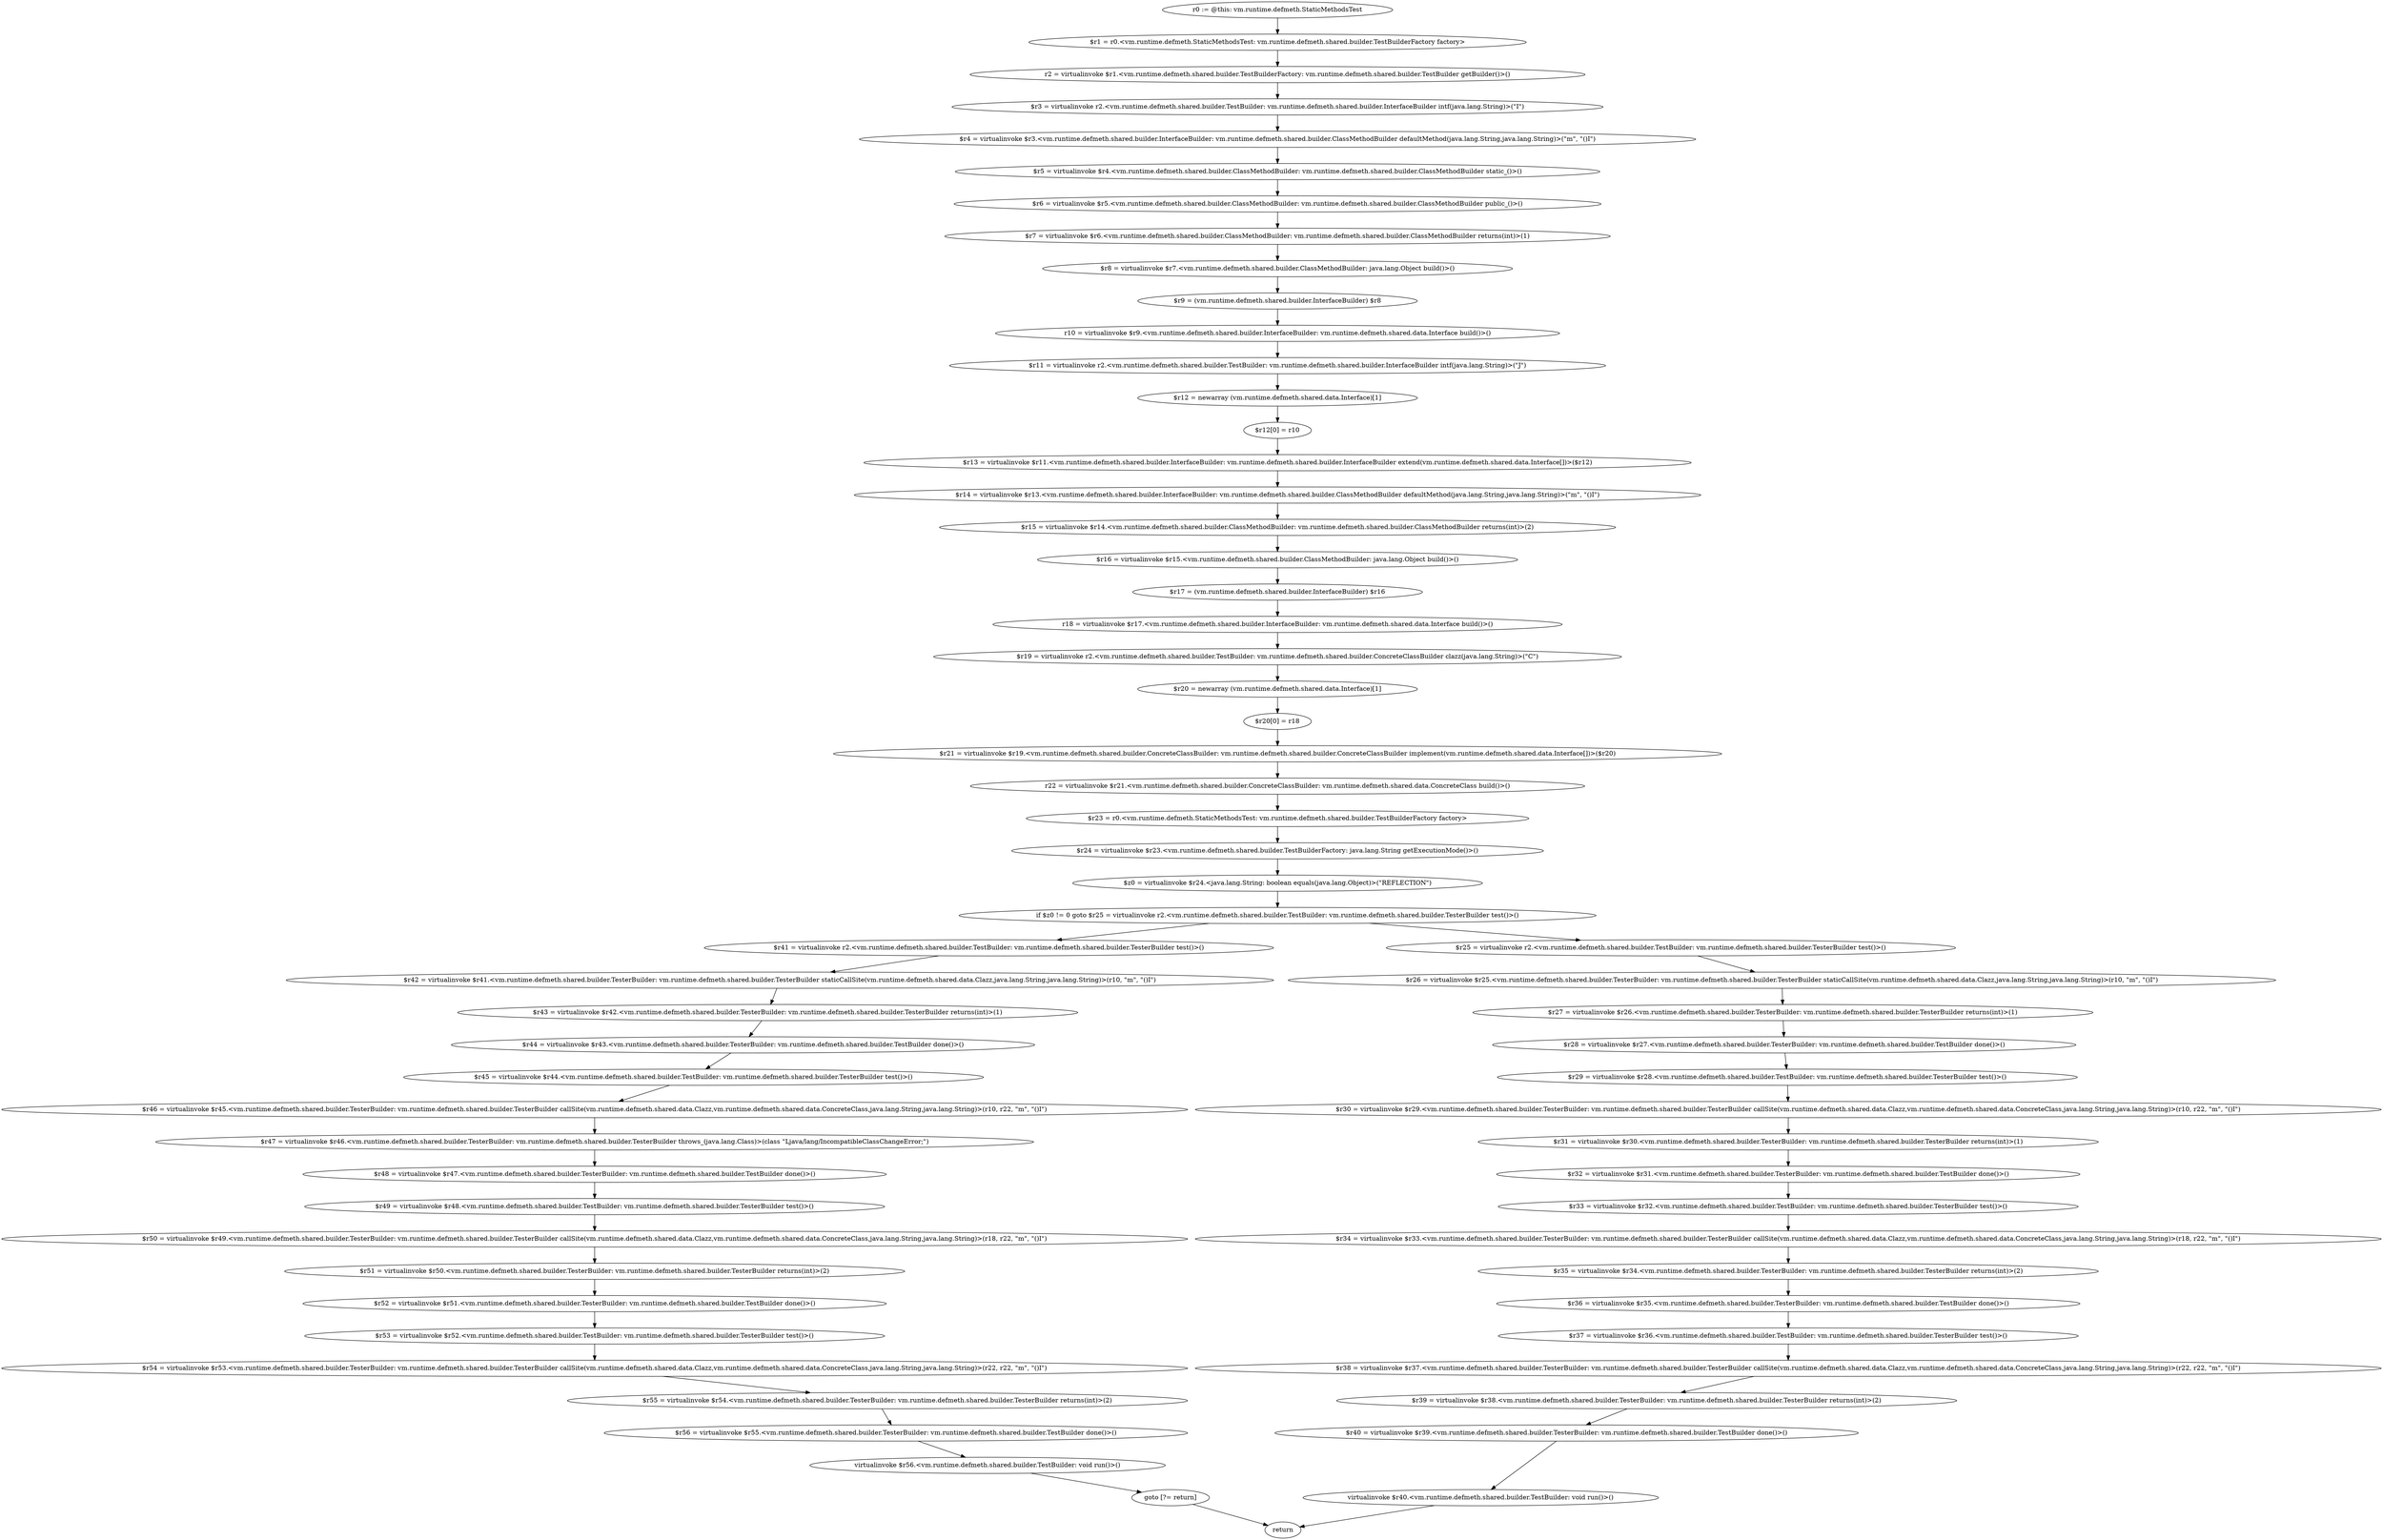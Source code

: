 digraph "unitGraph" {
    "r0 := @this: vm.runtime.defmeth.StaticMethodsTest"
    "$r1 = r0.<vm.runtime.defmeth.StaticMethodsTest: vm.runtime.defmeth.shared.builder.TestBuilderFactory factory>"
    "r2 = virtualinvoke $r1.<vm.runtime.defmeth.shared.builder.TestBuilderFactory: vm.runtime.defmeth.shared.builder.TestBuilder getBuilder()>()"
    "$r3 = virtualinvoke r2.<vm.runtime.defmeth.shared.builder.TestBuilder: vm.runtime.defmeth.shared.builder.InterfaceBuilder intf(java.lang.String)>(\"I\")"
    "$r4 = virtualinvoke $r3.<vm.runtime.defmeth.shared.builder.InterfaceBuilder: vm.runtime.defmeth.shared.builder.ClassMethodBuilder defaultMethod(java.lang.String,java.lang.String)>(\"m\", \"()I\")"
    "$r5 = virtualinvoke $r4.<vm.runtime.defmeth.shared.builder.ClassMethodBuilder: vm.runtime.defmeth.shared.builder.ClassMethodBuilder static_()>()"
    "$r6 = virtualinvoke $r5.<vm.runtime.defmeth.shared.builder.ClassMethodBuilder: vm.runtime.defmeth.shared.builder.ClassMethodBuilder public_()>()"
    "$r7 = virtualinvoke $r6.<vm.runtime.defmeth.shared.builder.ClassMethodBuilder: vm.runtime.defmeth.shared.builder.ClassMethodBuilder returns(int)>(1)"
    "$r8 = virtualinvoke $r7.<vm.runtime.defmeth.shared.builder.ClassMethodBuilder: java.lang.Object build()>()"
    "$r9 = (vm.runtime.defmeth.shared.builder.InterfaceBuilder) $r8"
    "r10 = virtualinvoke $r9.<vm.runtime.defmeth.shared.builder.InterfaceBuilder: vm.runtime.defmeth.shared.data.Interface build()>()"
    "$r11 = virtualinvoke r2.<vm.runtime.defmeth.shared.builder.TestBuilder: vm.runtime.defmeth.shared.builder.InterfaceBuilder intf(java.lang.String)>(\"J\")"
    "$r12 = newarray (vm.runtime.defmeth.shared.data.Interface)[1]"
    "$r12[0] = r10"
    "$r13 = virtualinvoke $r11.<vm.runtime.defmeth.shared.builder.InterfaceBuilder: vm.runtime.defmeth.shared.builder.InterfaceBuilder extend(vm.runtime.defmeth.shared.data.Interface[])>($r12)"
    "$r14 = virtualinvoke $r13.<vm.runtime.defmeth.shared.builder.InterfaceBuilder: vm.runtime.defmeth.shared.builder.ClassMethodBuilder defaultMethod(java.lang.String,java.lang.String)>(\"m\", \"()I\")"
    "$r15 = virtualinvoke $r14.<vm.runtime.defmeth.shared.builder.ClassMethodBuilder: vm.runtime.defmeth.shared.builder.ClassMethodBuilder returns(int)>(2)"
    "$r16 = virtualinvoke $r15.<vm.runtime.defmeth.shared.builder.ClassMethodBuilder: java.lang.Object build()>()"
    "$r17 = (vm.runtime.defmeth.shared.builder.InterfaceBuilder) $r16"
    "r18 = virtualinvoke $r17.<vm.runtime.defmeth.shared.builder.InterfaceBuilder: vm.runtime.defmeth.shared.data.Interface build()>()"
    "$r19 = virtualinvoke r2.<vm.runtime.defmeth.shared.builder.TestBuilder: vm.runtime.defmeth.shared.builder.ConcreteClassBuilder clazz(java.lang.String)>(\"C\")"
    "$r20 = newarray (vm.runtime.defmeth.shared.data.Interface)[1]"
    "$r20[0] = r18"
    "$r21 = virtualinvoke $r19.<vm.runtime.defmeth.shared.builder.ConcreteClassBuilder: vm.runtime.defmeth.shared.builder.ConcreteClassBuilder implement(vm.runtime.defmeth.shared.data.Interface[])>($r20)"
    "r22 = virtualinvoke $r21.<vm.runtime.defmeth.shared.builder.ConcreteClassBuilder: vm.runtime.defmeth.shared.data.ConcreteClass build()>()"
    "$r23 = r0.<vm.runtime.defmeth.StaticMethodsTest: vm.runtime.defmeth.shared.builder.TestBuilderFactory factory>"
    "$r24 = virtualinvoke $r23.<vm.runtime.defmeth.shared.builder.TestBuilderFactory: java.lang.String getExecutionMode()>()"
    "$z0 = virtualinvoke $r24.<java.lang.String: boolean equals(java.lang.Object)>(\"REFLECTION\")"
    "if $z0 != 0 goto $r25 = virtualinvoke r2.<vm.runtime.defmeth.shared.builder.TestBuilder: vm.runtime.defmeth.shared.builder.TesterBuilder test()>()"
    "$r41 = virtualinvoke r2.<vm.runtime.defmeth.shared.builder.TestBuilder: vm.runtime.defmeth.shared.builder.TesterBuilder test()>()"
    "$r42 = virtualinvoke $r41.<vm.runtime.defmeth.shared.builder.TesterBuilder: vm.runtime.defmeth.shared.builder.TesterBuilder staticCallSite(vm.runtime.defmeth.shared.data.Clazz,java.lang.String,java.lang.String)>(r10, \"m\", \"()I\")"
    "$r43 = virtualinvoke $r42.<vm.runtime.defmeth.shared.builder.TesterBuilder: vm.runtime.defmeth.shared.builder.TesterBuilder returns(int)>(1)"
    "$r44 = virtualinvoke $r43.<vm.runtime.defmeth.shared.builder.TesterBuilder: vm.runtime.defmeth.shared.builder.TestBuilder done()>()"
    "$r45 = virtualinvoke $r44.<vm.runtime.defmeth.shared.builder.TestBuilder: vm.runtime.defmeth.shared.builder.TesterBuilder test()>()"
    "$r46 = virtualinvoke $r45.<vm.runtime.defmeth.shared.builder.TesterBuilder: vm.runtime.defmeth.shared.builder.TesterBuilder callSite(vm.runtime.defmeth.shared.data.Clazz,vm.runtime.defmeth.shared.data.ConcreteClass,java.lang.String,java.lang.String)>(r10, r22, \"m\", \"()I\")"
    "$r47 = virtualinvoke $r46.<vm.runtime.defmeth.shared.builder.TesterBuilder: vm.runtime.defmeth.shared.builder.TesterBuilder throws_(java.lang.Class)>(class \"Ljava/lang/IncompatibleClassChangeError;\")"
    "$r48 = virtualinvoke $r47.<vm.runtime.defmeth.shared.builder.TesterBuilder: vm.runtime.defmeth.shared.builder.TestBuilder done()>()"
    "$r49 = virtualinvoke $r48.<vm.runtime.defmeth.shared.builder.TestBuilder: vm.runtime.defmeth.shared.builder.TesterBuilder test()>()"
    "$r50 = virtualinvoke $r49.<vm.runtime.defmeth.shared.builder.TesterBuilder: vm.runtime.defmeth.shared.builder.TesterBuilder callSite(vm.runtime.defmeth.shared.data.Clazz,vm.runtime.defmeth.shared.data.ConcreteClass,java.lang.String,java.lang.String)>(r18, r22, \"m\", \"()I\")"
    "$r51 = virtualinvoke $r50.<vm.runtime.defmeth.shared.builder.TesterBuilder: vm.runtime.defmeth.shared.builder.TesterBuilder returns(int)>(2)"
    "$r52 = virtualinvoke $r51.<vm.runtime.defmeth.shared.builder.TesterBuilder: vm.runtime.defmeth.shared.builder.TestBuilder done()>()"
    "$r53 = virtualinvoke $r52.<vm.runtime.defmeth.shared.builder.TestBuilder: vm.runtime.defmeth.shared.builder.TesterBuilder test()>()"
    "$r54 = virtualinvoke $r53.<vm.runtime.defmeth.shared.builder.TesterBuilder: vm.runtime.defmeth.shared.builder.TesterBuilder callSite(vm.runtime.defmeth.shared.data.Clazz,vm.runtime.defmeth.shared.data.ConcreteClass,java.lang.String,java.lang.String)>(r22, r22, \"m\", \"()I\")"
    "$r55 = virtualinvoke $r54.<vm.runtime.defmeth.shared.builder.TesterBuilder: vm.runtime.defmeth.shared.builder.TesterBuilder returns(int)>(2)"
    "$r56 = virtualinvoke $r55.<vm.runtime.defmeth.shared.builder.TesterBuilder: vm.runtime.defmeth.shared.builder.TestBuilder done()>()"
    "virtualinvoke $r56.<vm.runtime.defmeth.shared.builder.TestBuilder: void run()>()"
    "goto [?= return]"
    "$r25 = virtualinvoke r2.<vm.runtime.defmeth.shared.builder.TestBuilder: vm.runtime.defmeth.shared.builder.TesterBuilder test()>()"
    "$r26 = virtualinvoke $r25.<vm.runtime.defmeth.shared.builder.TesterBuilder: vm.runtime.defmeth.shared.builder.TesterBuilder staticCallSite(vm.runtime.defmeth.shared.data.Clazz,java.lang.String,java.lang.String)>(r10, \"m\", \"()I\")"
    "$r27 = virtualinvoke $r26.<vm.runtime.defmeth.shared.builder.TesterBuilder: vm.runtime.defmeth.shared.builder.TesterBuilder returns(int)>(1)"
    "$r28 = virtualinvoke $r27.<vm.runtime.defmeth.shared.builder.TesterBuilder: vm.runtime.defmeth.shared.builder.TestBuilder done()>()"
    "$r29 = virtualinvoke $r28.<vm.runtime.defmeth.shared.builder.TestBuilder: vm.runtime.defmeth.shared.builder.TesterBuilder test()>()"
    "$r30 = virtualinvoke $r29.<vm.runtime.defmeth.shared.builder.TesterBuilder: vm.runtime.defmeth.shared.builder.TesterBuilder callSite(vm.runtime.defmeth.shared.data.Clazz,vm.runtime.defmeth.shared.data.ConcreteClass,java.lang.String,java.lang.String)>(r10, r22, \"m\", \"()I\")"
    "$r31 = virtualinvoke $r30.<vm.runtime.defmeth.shared.builder.TesterBuilder: vm.runtime.defmeth.shared.builder.TesterBuilder returns(int)>(1)"
    "$r32 = virtualinvoke $r31.<vm.runtime.defmeth.shared.builder.TesterBuilder: vm.runtime.defmeth.shared.builder.TestBuilder done()>()"
    "$r33 = virtualinvoke $r32.<vm.runtime.defmeth.shared.builder.TestBuilder: vm.runtime.defmeth.shared.builder.TesterBuilder test()>()"
    "$r34 = virtualinvoke $r33.<vm.runtime.defmeth.shared.builder.TesterBuilder: vm.runtime.defmeth.shared.builder.TesterBuilder callSite(vm.runtime.defmeth.shared.data.Clazz,vm.runtime.defmeth.shared.data.ConcreteClass,java.lang.String,java.lang.String)>(r18, r22, \"m\", \"()I\")"
    "$r35 = virtualinvoke $r34.<vm.runtime.defmeth.shared.builder.TesterBuilder: vm.runtime.defmeth.shared.builder.TesterBuilder returns(int)>(2)"
    "$r36 = virtualinvoke $r35.<vm.runtime.defmeth.shared.builder.TesterBuilder: vm.runtime.defmeth.shared.builder.TestBuilder done()>()"
    "$r37 = virtualinvoke $r36.<vm.runtime.defmeth.shared.builder.TestBuilder: vm.runtime.defmeth.shared.builder.TesterBuilder test()>()"
    "$r38 = virtualinvoke $r37.<vm.runtime.defmeth.shared.builder.TesterBuilder: vm.runtime.defmeth.shared.builder.TesterBuilder callSite(vm.runtime.defmeth.shared.data.Clazz,vm.runtime.defmeth.shared.data.ConcreteClass,java.lang.String,java.lang.String)>(r22, r22, \"m\", \"()I\")"
    "$r39 = virtualinvoke $r38.<vm.runtime.defmeth.shared.builder.TesterBuilder: vm.runtime.defmeth.shared.builder.TesterBuilder returns(int)>(2)"
    "$r40 = virtualinvoke $r39.<vm.runtime.defmeth.shared.builder.TesterBuilder: vm.runtime.defmeth.shared.builder.TestBuilder done()>()"
    "virtualinvoke $r40.<vm.runtime.defmeth.shared.builder.TestBuilder: void run()>()"
    "return"
    "r0 := @this: vm.runtime.defmeth.StaticMethodsTest"->"$r1 = r0.<vm.runtime.defmeth.StaticMethodsTest: vm.runtime.defmeth.shared.builder.TestBuilderFactory factory>";
    "$r1 = r0.<vm.runtime.defmeth.StaticMethodsTest: vm.runtime.defmeth.shared.builder.TestBuilderFactory factory>"->"r2 = virtualinvoke $r1.<vm.runtime.defmeth.shared.builder.TestBuilderFactory: vm.runtime.defmeth.shared.builder.TestBuilder getBuilder()>()";
    "r2 = virtualinvoke $r1.<vm.runtime.defmeth.shared.builder.TestBuilderFactory: vm.runtime.defmeth.shared.builder.TestBuilder getBuilder()>()"->"$r3 = virtualinvoke r2.<vm.runtime.defmeth.shared.builder.TestBuilder: vm.runtime.defmeth.shared.builder.InterfaceBuilder intf(java.lang.String)>(\"I\")";
    "$r3 = virtualinvoke r2.<vm.runtime.defmeth.shared.builder.TestBuilder: vm.runtime.defmeth.shared.builder.InterfaceBuilder intf(java.lang.String)>(\"I\")"->"$r4 = virtualinvoke $r3.<vm.runtime.defmeth.shared.builder.InterfaceBuilder: vm.runtime.defmeth.shared.builder.ClassMethodBuilder defaultMethod(java.lang.String,java.lang.String)>(\"m\", \"()I\")";
    "$r4 = virtualinvoke $r3.<vm.runtime.defmeth.shared.builder.InterfaceBuilder: vm.runtime.defmeth.shared.builder.ClassMethodBuilder defaultMethod(java.lang.String,java.lang.String)>(\"m\", \"()I\")"->"$r5 = virtualinvoke $r4.<vm.runtime.defmeth.shared.builder.ClassMethodBuilder: vm.runtime.defmeth.shared.builder.ClassMethodBuilder static_()>()";
    "$r5 = virtualinvoke $r4.<vm.runtime.defmeth.shared.builder.ClassMethodBuilder: vm.runtime.defmeth.shared.builder.ClassMethodBuilder static_()>()"->"$r6 = virtualinvoke $r5.<vm.runtime.defmeth.shared.builder.ClassMethodBuilder: vm.runtime.defmeth.shared.builder.ClassMethodBuilder public_()>()";
    "$r6 = virtualinvoke $r5.<vm.runtime.defmeth.shared.builder.ClassMethodBuilder: vm.runtime.defmeth.shared.builder.ClassMethodBuilder public_()>()"->"$r7 = virtualinvoke $r6.<vm.runtime.defmeth.shared.builder.ClassMethodBuilder: vm.runtime.defmeth.shared.builder.ClassMethodBuilder returns(int)>(1)";
    "$r7 = virtualinvoke $r6.<vm.runtime.defmeth.shared.builder.ClassMethodBuilder: vm.runtime.defmeth.shared.builder.ClassMethodBuilder returns(int)>(1)"->"$r8 = virtualinvoke $r7.<vm.runtime.defmeth.shared.builder.ClassMethodBuilder: java.lang.Object build()>()";
    "$r8 = virtualinvoke $r7.<vm.runtime.defmeth.shared.builder.ClassMethodBuilder: java.lang.Object build()>()"->"$r9 = (vm.runtime.defmeth.shared.builder.InterfaceBuilder) $r8";
    "$r9 = (vm.runtime.defmeth.shared.builder.InterfaceBuilder) $r8"->"r10 = virtualinvoke $r9.<vm.runtime.defmeth.shared.builder.InterfaceBuilder: vm.runtime.defmeth.shared.data.Interface build()>()";
    "r10 = virtualinvoke $r9.<vm.runtime.defmeth.shared.builder.InterfaceBuilder: vm.runtime.defmeth.shared.data.Interface build()>()"->"$r11 = virtualinvoke r2.<vm.runtime.defmeth.shared.builder.TestBuilder: vm.runtime.defmeth.shared.builder.InterfaceBuilder intf(java.lang.String)>(\"J\")";
    "$r11 = virtualinvoke r2.<vm.runtime.defmeth.shared.builder.TestBuilder: vm.runtime.defmeth.shared.builder.InterfaceBuilder intf(java.lang.String)>(\"J\")"->"$r12 = newarray (vm.runtime.defmeth.shared.data.Interface)[1]";
    "$r12 = newarray (vm.runtime.defmeth.shared.data.Interface)[1]"->"$r12[0] = r10";
    "$r12[0] = r10"->"$r13 = virtualinvoke $r11.<vm.runtime.defmeth.shared.builder.InterfaceBuilder: vm.runtime.defmeth.shared.builder.InterfaceBuilder extend(vm.runtime.defmeth.shared.data.Interface[])>($r12)";
    "$r13 = virtualinvoke $r11.<vm.runtime.defmeth.shared.builder.InterfaceBuilder: vm.runtime.defmeth.shared.builder.InterfaceBuilder extend(vm.runtime.defmeth.shared.data.Interface[])>($r12)"->"$r14 = virtualinvoke $r13.<vm.runtime.defmeth.shared.builder.InterfaceBuilder: vm.runtime.defmeth.shared.builder.ClassMethodBuilder defaultMethod(java.lang.String,java.lang.String)>(\"m\", \"()I\")";
    "$r14 = virtualinvoke $r13.<vm.runtime.defmeth.shared.builder.InterfaceBuilder: vm.runtime.defmeth.shared.builder.ClassMethodBuilder defaultMethod(java.lang.String,java.lang.String)>(\"m\", \"()I\")"->"$r15 = virtualinvoke $r14.<vm.runtime.defmeth.shared.builder.ClassMethodBuilder: vm.runtime.defmeth.shared.builder.ClassMethodBuilder returns(int)>(2)";
    "$r15 = virtualinvoke $r14.<vm.runtime.defmeth.shared.builder.ClassMethodBuilder: vm.runtime.defmeth.shared.builder.ClassMethodBuilder returns(int)>(2)"->"$r16 = virtualinvoke $r15.<vm.runtime.defmeth.shared.builder.ClassMethodBuilder: java.lang.Object build()>()";
    "$r16 = virtualinvoke $r15.<vm.runtime.defmeth.shared.builder.ClassMethodBuilder: java.lang.Object build()>()"->"$r17 = (vm.runtime.defmeth.shared.builder.InterfaceBuilder) $r16";
    "$r17 = (vm.runtime.defmeth.shared.builder.InterfaceBuilder) $r16"->"r18 = virtualinvoke $r17.<vm.runtime.defmeth.shared.builder.InterfaceBuilder: vm.runtime.defmeth.shared.data.Interface build()>()";
    "r18 = virtualinvoke $r17.<vm.runtime.defmeth.shared.builder.InterfaceBuilder: vm.runtime.defmeth.shared.data.Interface build()>()"->"$r19 = virtualinvoke r2.<vm.runtime.defmeth.shared.builder.TestBuilder: vm.runtime.defmeth.shared.builder.ConcreteClassBuilder clazz(java.lang.String)>(\"C\")";
    "$r19 = virtualinvoke r2.<vm.runtime.defmeth.shared.builder.TestBuilder: vm.runtime.defmeth.shared.builder.ConcreteClassBuilder clazz(java.lang.String)>(\"C\")"->"$r20 = newarray (vm.runtime.defmeth.shared.data.Interface)[1]";
    "$r20 = newarray (vm.runtime.defmeth.shared.data.Interface)[1]"->"$r20[0] = r18";
    "$r20[0] = r18"->"$r21 = virtualinvoke $r19.<vm.runtime.defmeth.shared.builder.ConcreteClassBuilder: vm.runtime.defmeth.shared.builder.ConcreteClassBuilder implement(vm.runtime.defmeth.shared.data.Interface[])>($r20)";
    "$r21 = virtualinvoke $r19.<vm.runtime.defmeth.shared.builder.ConcreteClassBuilder: vm.runtime.defmeth.shared.builder.ConcreteClassBuilder implement(vm.runtime.defmeth.shared.data.Interface[])>($r20)"->"r22 = virtualinvoke $r21.<vm.runtime.defmeth.shared.builder.ConcreteClassBuilder: vm.runtime.defmeth.shared.data.ConcreteClass build()>()";
    "r22 = virtualinvoke $r21.<vm.runtime.defmeth.shared.builder.ConcreteClassBuilder: vm.runtime.defmeth.shared.data.ConcreteClass build()>()"->"$r23 = r0.<vm.runtime.defmeth.StaticMethodsTest: vm.runtime.defmeth.shared.builder.TestBuilderFactory factory>";
    "$r23 = r0.<vm.runtime.defmeth.StaticMethodsTest: vm.runtime.defmeth.shared.builder.TestBuilderFactory factory>"->"$r24 = virtualinvoke $r23.<vm.runtime.defmeth.shared.builder.TestBuilderFactory: java.lang.String getExecutionMode()>()";
    "$r24 = virtualinvoke $r23.<vm.runtime.defmeth.shared.builder.TestBuilderFactory: java.lang.String getExecutionMode()>()"->"$z0 = virtualinvoke $r24.<java.lang.String: boolean equals(java.lang.Object)>(\"REFLECTION\")";
    "$z0 = virtualinvoke $r24.<java.lang.String: boolean equals(java.lang.Object)>(\"REFLECTION\")"->"if $z0 != 0 goto $r25 = virtualinvoke r2.<vm.runtime.defmeth.shared.builder.TestBuilder: vm.runtime.defmeth.shared.builder.TesterBuilder test()>()";
    "if $z0 != 0 goto $r25 = virtualinvoke r2.<vm.runtime.defmeth.shared.builder.TestBuilder: vm.runtime.defmeth.shared.builder.TesterBuilder test()>()"->"$r41 = virtualinvoke r2.<vm.runtime.defmeth.shared.builder.TestBuilder: vm.runtime.defmeth.shared.builder.TesterBuilder test()>()";
    "if $z0 != 0 goto $r25 = virtualinvoke r2.<vm.runtime.defmeth.shared.builder.TestBuilder: vm.runtime.defmeth.shared.builder.TesterBuilder test()>()"->"$r25 = virtualinvoke r2.<vm.runtime.defmeth.shared.builder.TestBuilder: vm.runtime.defmeth.shared.builder.TesterBuilder test()>()";
    "$r41 = virtualinvoke r2.<vm.runtime.defmeth.shared.builder.TestBuilder: vm.runtime.defmeth.shared.builder.TesterBuilder test()>()"->"$r42 = virtualinvoke $r41.<vm.runtime.defmeth.shared.builder.TesterBuilder: vm.runtime.defmeth.shared.builder.TesterBuilder staticCallSite(vm.runtime.defmeth.shared.data.Clazz,java.lang.String,java.lang.String)>(r10, \"m\", \"()I\")";
    "$r42 = virtualinvoke $r41.<vm.runtime.defmeth.shared.builder.TesterBuilder: vm.runtime.defmeth.shared.builder.TesterBuilder staticCallSite(vm.runtime.defmeth.shared.data.Clazz,java.lang.String,java.lang.String)>(r10, \"m\", \"()I\")"->"$r43 = virtualinvoke $r42.<vm.runtime.defmeth.shared.builder.TesterBuilder: vm.runtime.defmeth.shared.builder.TesterBuilder returns(int)>(1)";
    "$r43 = virtualinvoke $r42.<vm.runtime.defmeth.shared.builder.TesterBuilder: vm.runtime.defmeth.shared.builder.TesterBuilder returns(int)>(1)"->"$r44 = virtualinvoke $r43.<vm.runtime.defmeth.shared.builder.TesterBuilder: vm.runtime.defmeth.shared.builder.TestBuilder done()>()";
    "$r44 = virtualinvoke $r43.<vm.runtime.defmeth.shared.builder.TesterBuilder: vm.runtime.defmeth.shared.builder.TestBuilder done()>()"->"$r45 = virtualinvoke $r44.<vm.runtime.defmeth.shared.builder.TestBuilder: vm.runtime.defmeth.shared.builder.TesterBuilder test()>()";
    "$r45 = virtualinvoke $r44.<vm.runtime.defmeth.shared.builder.TestBuilder: vm.runtime.defmeth.shared.builder.TesterBuilder test()>()"->"$r46 = virtualinvoke $r45.<vm.runtime.defmeth.shared.builder.TesterBuilder: vm.runtime.defmeth.shared.builder.TesterBuilder callSite(vm.runtime.defmeth.shared.data.Clazz,vm.runtime.defmeth.shared.data.ConcreteClass,java.lang.String,java.lang.String)>(r10, r22, \"m\", \"()I\")";
    "$r46 = virtualinvoke $r45.<vm.runtime.defmeth.shared.builder.TesterBuilder: vm.runtime.defmeth.shared.builder.TesterBuilder callSite(vm.runtime.defmeth.shared.data.Clazz,vm.runtime.defmeth.shared.data.ConcreteClass,java.lang.String,java.lang.String)>(r10, r22, \"m\", \"()I\")"->"$r47 = virtualinvoke $r46.<vm.runtime.defmeth.shared.builder.TesterBuilder: vm.runtime.defmeth.shared.builder.TesterBuilder throws_(java.lang.Class)>(class \"Ljava/lang/IncompatibleClassChangeError;\")";
    "$r47 = virtualinvoke $r46.<vm.runtime.defmeth.shared.builder.TesterBuilder: vm.runtime.defmeth.shared.builder.TesterBuilder throws_(java.lang.Class)>(class \"Ljava/lang/IncompatibleClassChangeError;\")"->"$r48 = virtualinvoke $r47.<vm.runtime.defmeth.shared.builder.TesterBuilder: vm.runtime.defmeth.shared.builder.TestBuilder done()>()";
    "$r48 = virtualinvoke $r47.<vm.runtime.defmeth.shared.builder.TesterBuilder: vm.runtime.defmeth.shared.builder.TestBuilder done()>()"->"$r49 = virtualinvoke $r48.<vm.runtime.defmeth.shared.builder.TestBuilder: vm.runtime.defmeth.shared.builder.TesterBuilder test()>()";
    "$r49 = virtualinvoke $r48.<vm.runtime.defmeth.shared.builder.TestBuilder: vm.runtime.defmeth.shared.builder.TesterBuilder test()>()"->"$r50 = virtualinvoke $r49.<vm.runtime.defmeth.shared.builder.TesterBuilder: vm.runtime.defmeth.shared.builder.TesterBuilder callSite(vm.runtime.defmeth.shared.data.Clazz,vm.runtime.defmeth.shared.data.ConcreteClass,java.lang.String,java.lang.String)>(r18, r22, \"m\", \"()I\")";
    "$r50 = virtualinvoke $r49.<vm.runtime.defmeth.shared.builder.TesterBuilder: vm.runtime.defmeth.shared.builder.TesterBuilder callSite(vm.runtime.defmeth.shared.data.Clazz,vm.runtime.defmeth.shared.data.ConcreteClass,java.lang.String,java.lang.String)>(r18, r22, \"m\", \"()I\")"->"$r51 = virtualinvoke $r50.<vm.runtime.defmeth.shared.builder.TesterBuilder: vm.runtime.defmeth.shared.builder.TesterBuilder returns(int)>(2)";
    "$r51 = virtualinvoke $r50.<vm.runtime.defmeth.shared.builder.TesterBuilder: vm.runtime.defmeth.shared.builder.TesterBuilder returns(int)>(2)"->"$r52 = virtualinvoke $r51.<vm.runtime.defmeth.shared.builder.TesterBuilder: vm.runtime.defmeth.shared.builder.TestBuilder done()>()";
    "$r52 = virtualinvoke $r51.<vm.runtime.defmeth.shared.builder.TesterBuilder: vm.runtime.defmeth.shared.builder.TestBuilder done()>()"->"$r53 = virtualinvoke $r52.<vm.runtime.defmeth.shared.builder.TestBuilder: vm.runtime.defmeth.shared.builder.TesterBuilder test()>()";
    "$r53 = virtualinvoke $r52.<vm.runtime.defmeth.shared.builder.TestBuilder: vm.runtime.defmeth.shared.builder.TesterBuilder test()>()"->"$r54 = virtualinvoke $r53.<vm.runtime.defmeth.shared.builder.TesterBuilder: vm.runtime.defmeth.shared.builder.TesterBuilder callSite(vm.runtime.defmeth.shared.data.Clazz,vm.runtime.defmeth.shared.data.ConcreteClass,java.lang.String,java.lang.String)>(r22, r22, \"m\", \"()I\")";
    "$r54 = virtualinvoke $r53.<vm.runtime.defmeth.shared.builder.TesterBuilder: vm.runtime.defmeth.shared.builder.TesterBuilder callSite(vm.runtime.defmeth.shared.data.Clazz,vm.runtime.defmeth.shared.data.ConcreteClass,java.lang.String,java.lang.String)>(r22, r22, \"m\", \"()I\")"->"$r55 = virtualinvoke $r54.<vm.runtime.defmeth.shared.builder.TesterBuilder: vm.runtime.defmeth.shared.builder.TesterBuilder returns(int)>(2)";
    "$r55 = virtualinvoke $r54.<vm.runtime.defmeth.shared.builder.TesterBuilder: vm.runtime.defmeth.shared.builder.TesterBuilder returns(int)>(2)"->"$r56 = virtualinvoke $r55.<vm.runtime.defmeth.shared.builder.TesterBuilder: vm.runtime.defmeth.shared.builder.TestBuilder done()>()";
    "$r56 = virtualinvoke $r55.<vm.runtime.defmeth.shared.builder.TesterBuilder: vm.runtime.defmeth.shared.builder.TestBuilder done()>()"->"virtualinvoke $r56.<vm.runtime.defmeth.shared.builder.TestBuilder: void run()>()";
    "virtualinvoke $r56.<vm.runtime.defmeth.shared.builder.TestBuilder: void run()>()"->"goto [?= return]";
    "goto [?= return]"->"return";
    "$r25 = virtualinvoke r2.<vm.runtime.defmeth.shared.builder.TestBuilder: vm.runtime.defmeth.shared.builder.TesterBuilder test()>()"->"$r26 = virtualinvoke $r25.<vm.runtime.defmeth.shared.builder.TesterBuilder: vm.runtime.defmeth.shared.builder.TesterBuilder staticCallSite(vm.runtime.defmeth.shared.data.Clazz,java.lang.String,java.lang.String)>(r10, \"m\", \"()I\")";
    "$r26 = virtualinvoke $r25.<vm.runtime.defmeth.shared.builder.TesterBuilder: vm.runtime.defmeth.shared.builder.TesterBuilder staticCallSite(vm.runtime.defmeth.shared.data.Clazz,java.lang.String,java.lang.String)>(r10, \"m\", \"()I\")"->"$r27 = virtualinvoke $r26.<vm.runtime.defmeth.shared.builder.TesterBuilder: vm.runtime.defmeth.shared.builder.TesterBuilder returns(int)>(1)";
    "$r27 = virtualinvoke $r26.<vm.runtime.defmeth.shared.builder.TesterBuilder: vm.runtime.defmeth.shared.builder.TesterBuilder returns(int)>(1)"->"$r28 = virtualinvoke $r27.<vm.runtime.defmeth.shared.builder.TesterBuilder: vm.runtime.defmeth.shared.builder.TestBuilder done()>()";
    "$r28 = virtualinvoke $r27.<vm.runtime.defmeth.shared.builder.TesterBuilder: vm.runtime.defmeth.shared.builder.TestBuilder done()>()"->"$r29 = virtualinvoke $r28.<vm.runtime.defmeth.shared.builder.TestBuilder: vm.runtime.defmeth.shared.builder.TesterBuilder test()>()";
    "$r29 = virtualinvoke $r28.<vm.runtime.defmeth.shared.builder.TestBuilder: vm.runtime.defmeth.shared.builder.TesterBuilder test()>()"->"$r30 = virtualinvoke $r29.<vm.runtime.defmeth.shared.builder.TesterBuilder: vm.runtime.defmeth.shared.builder.TesterBuilder callSite(vm.runtime.defmeth.shared.data.Clazz,vm.runtime.defmeth.shared.data.ConcreteClass,java.lang.String,java.lang.String)>(r10, r22, \"m\", \"()I\")";
    "$r30 = virtualinvoke $r29.<vm.runtime.defmeth.shared.builder.TesterBuilder: vm.runtime.defmeth.shared.builder.TesterBuilder callSite(vm.runtime.defmeth.shared.data.Clazz,vm.runtime.defmeth.shared.data.ConcreteClass,java.lang.String,java.lang.String)>(r10, r22, \"m\", \"()I\")"->"$r31 = virtualinvoke $r30.<vm.runtime.defmeth.shared.builder.TesterBuilder: vm.runtime.defmeth.shared.builder.TesterBuilder returns(int)>(1)";
    "$r31 = virtualinvoke $r30.<vm.runtime.defmeth.shared.builder.TesterBuilder: vm.runtime.defmeth.shared.builder.TesterBuilder returns(int)>(1)"->"$r32 = virtualinvoke $r31.<vm.runtime.defmeth.shared.builder.TesterBuilder: vm.runtime.defmeth.shared.builder.TestBuilder done()>()";
    "$r32 = virtualinvoke $r31.<vm.runtime.defmeth.shared.builder.TesterBuilder: vm.runtime.defmeth.shared.builder.TestBuilder done()>()"->"$r33 = virtualinvoke $r32.<vm.runtime.defmeth.shared.builder.TestBuilder: vm.runtime.defmeth.shared.builder.TesterBuilder test()>()";
    "$r33 = virtualinvoke $r32.<vm.runtime.defmeth.shared.builder.TestBuilder: vm.runtime.defmeth.shared.builder.TesterBuilder test()>()"->"$r34 = virtualinvoke $r33.<vm.runtime.defmeth.shared.builder.TesterBuilder: vm.runtime.defmeth.shared.builder.TesterBuilder callSite(vm.runtime.defmeth.shared.data.Clazz,vm.runtime.defmeth.shared.data.ConcreteClass,java.lang.String,java.lang.String)>(r18, r22, \"m\", \"()I\")";
    "$r34 = virtualinvoke $r33.<vm.runtime.defmeth.shared.builder.TesterBuilder: vm.runtime.defmeth.shared.builder.TesterBuilder callSite(vm.runtime.defmeth.shared.data.Clazz,vm.runtime.defmeth.shared.data.ConcreteClass,java.lang.String,java.lang.String)>(r18, r22, \"m\", \"()I\")"->"$r35 = virtualinvoke $r34.<vm.runtime.defmeth.shared.builder.TesterBuilder: vm.runtime.defmeth.shared.builder.TesterBuilder returns(int)>(2)";
    "$r35 = virtualinvoke $r34.<vm.runtime.defmeth.shared.builder.TesterBuilder: vm.runtime.defmeth.shared.builder.TesterBuilder returns(int)>(2)"->"$r36 = virtualinvoke $r35.<vm.runtime.defmeth.shared.builder.TesterBuilder: vm.runtime.defmeth.shared.builder.TestBuilder done()>()";
    "$r36 = virtualinvoke $r35.<vm.runtime.defmeth.shared.builder.TesterBuilder: vm.runtime.defmeth.shared.builder.TestBuilder done()>()"->"$r37 = virtualinvoke $r36.<vm.runtime.defmeth.shared.builder.TestBuilder: vm.runtime.defmeth.shared.builder.TesterBuilder test()>()";
    "$r37 = virtualinvoke $r36.<vm.runtime.defmeth.shared.builder.TestBuilder: vm.runtime.defmeth.shared.builder.TesterBuilder test()>()"->"$r38 = virtualinvoke $r37.<vm.runtime.defmeth.shared.builder.TesterBuilder: vm.runtime.defmeth.shared.builder.TesterBuilder callSite(vm.runtime.defmeth.shared.data.Clazz,vm.runtime.defmeth.shared.data.ConcreteClass,java.lang.String,java.lang.String)>(r22, r22, \"m\", \"()I\")";
    "$r38 = virtualinvoke $r37.<vm.runtime.defmeth.shared.builder.TesterBuilder: vm.runtime.defmeth.shared.builder.TesterBuilder callSite(vm.runtime.defmeth.shared.data.Clazz,vm.runtime.defmeth.shared.data.ConcreteClass,java.lang.String,java.lang.String)>(r22, r22, \"m\", \"()I\")"->"$r39 = virtualinvoke $r38.<vm.runtime.defmeth.shared.builder.TesterBuilder: vm.runtime.defmeth.shared.builder.TesterBuilder returns(int)>(2)";
    "$r39 = virtualinvoke $r38.<vm.runtime.defmeth.shared.builder.TesterBuilder: vm.runtime.defmeth.shared.builder.TesterBuilder returns(int)>(2)"->"$r40 = virtualinvoke $r39.<vm.runtime.defmeth.shared.builder.TesterBuilder: vm.runtime.defmeth.shared.builder.TestBuilder done()>()";
    "$r40 = virtualinvoke $r39.<vm.runtime.defmeth.shared.builder.TesterBuilder: vm.runtime.defmeth.shared.builder.TestBuilder done()>()"->"virtualinvoke $r40.<vm.runtime.defmeth.shared.builder.TestBuilder: void run()>()";
    "virtualinvoke $r40.<vm.runtime.defmeth.shared.builder.TestBuilder: void run()>()"->"return";
}

